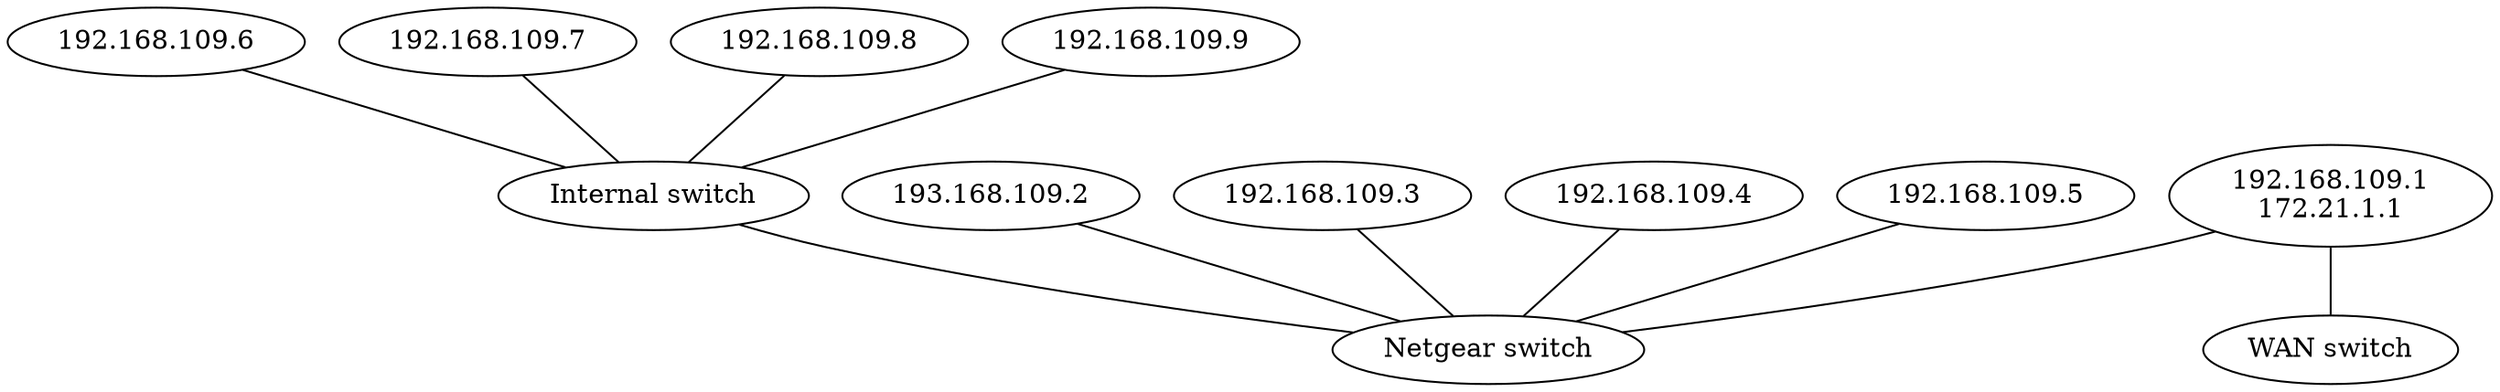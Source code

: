 graph
{
	// Highlighting
	node [style=filled fillcolor=white]
	s1 [label="Netgear switch"]
	s2 [label="Internal switch"]

	// 
	a [label="192.168.109.1\n172.21.1.1"]
	b [label="193.168.109.2"]
	c [label="192.168.109.3"]
	d [label="192.168.109.4"]
	e [label="192.168.109.5"]

	// 
	w [label="192.168.109.6"]
	x [label="192.168.109.7"]
	y [label="192.168.109.8"]
	z [label="192.168.109.9"]

	w1 [label="WAN switch"]

	// Interconnections

	a -- w1

	a -- s1
	b -- s1
	c -- s1
	d -- s1
	e -- s1

	s2 -- s1

	z -- s2
	y -- s2
	x -- s2
	w -- s2
}
